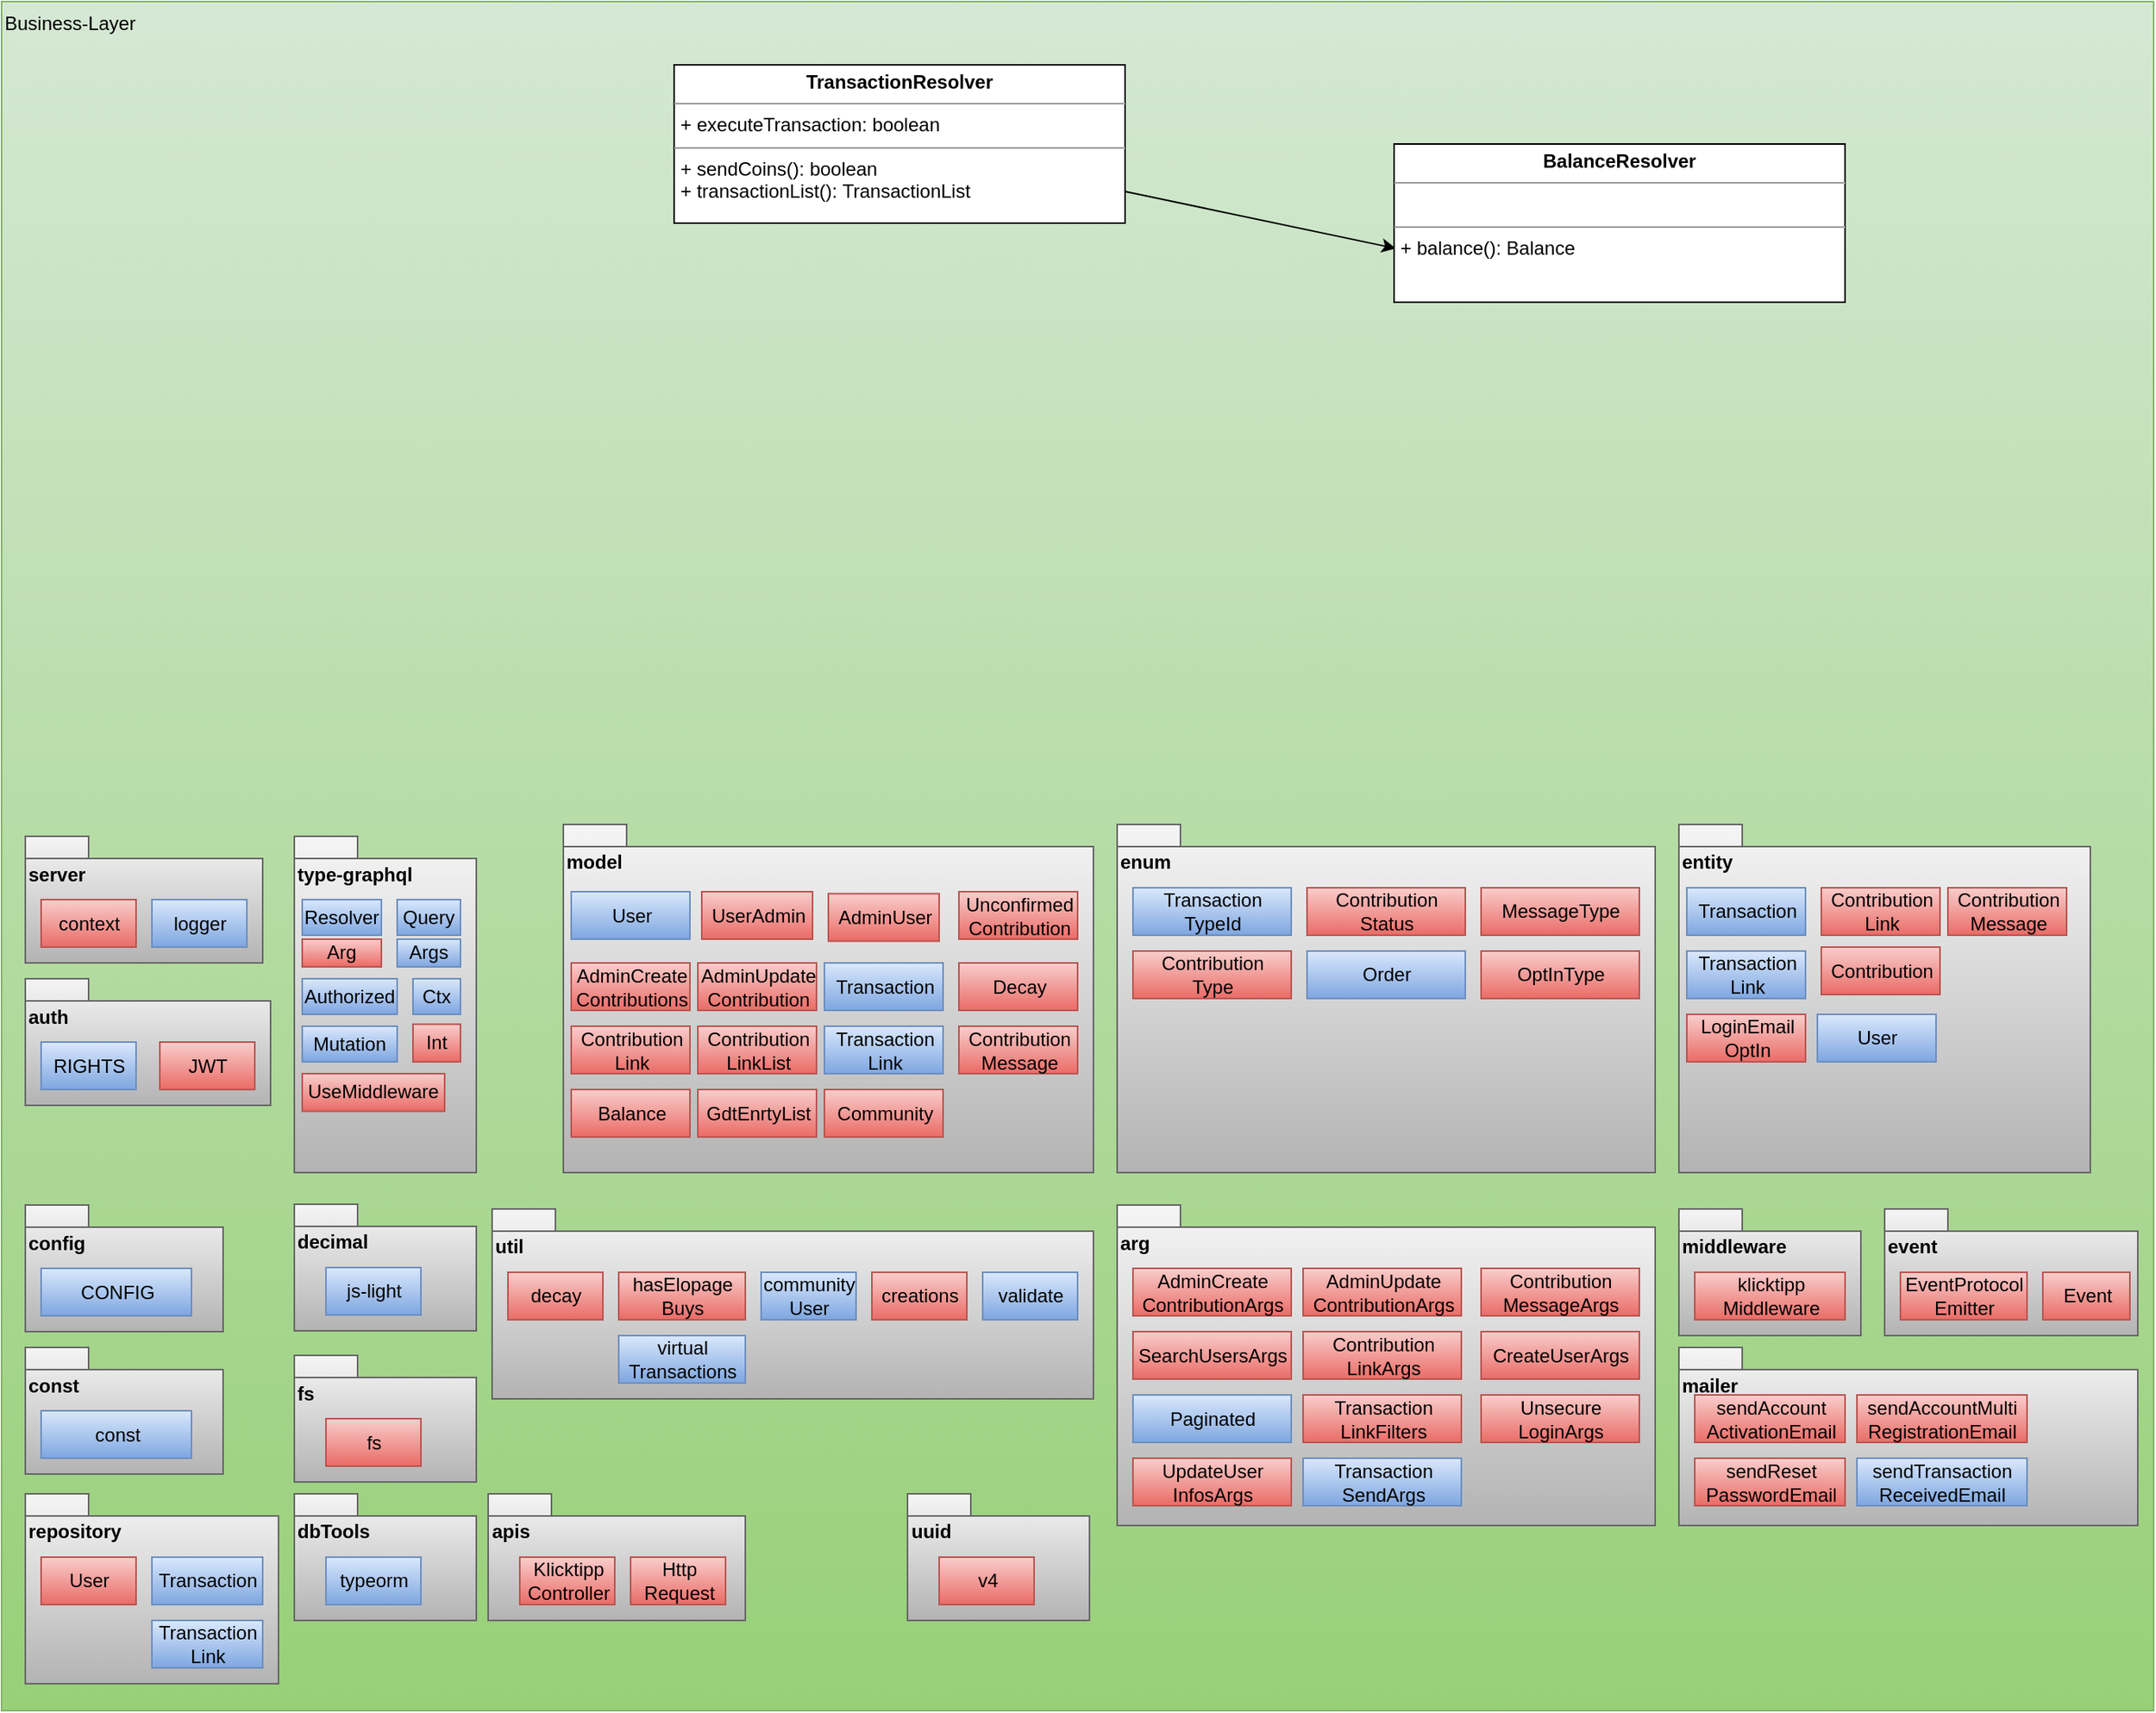 <mxfile>
    <diagram id="ShO7q3t4R8ToIVqjYavh" name="Seite-1">
        <mxGraphModel dx="1363" dy="1067" grid="1" gridSize="10" guides="1" tooltips="1" connect="1" arrows="1" fold="1" page="1" pageScale="1" pageWidth="2336" pageHeight="1654" math="0" shadow="0">
            <root>
                <mxCell id="0"/>
                <mxCell id="1" parent="0"/>
                <mxCell id="2" value="Business-Layer" style="rounded=0;whiteSpace=wrap;html=1;fillColor=#d5e8d4;strokeColor=#82b366;gradientColor=#97d077;align=left;verticalAlign=top;" parent="1" vertex="1">
                    <mxGeometry x="40" y="80" width="1360" height="1080" as="geometry"/>
                </mxCell>
                <mxCell id="15" value="server" style="shape=folder;fontStyle=1;spacingTop=10;tabWidth=40;tabHeight=14;tabPosition=left;html=1;align=left;verticalAlign=top;fillColor=#f5f5f5;gradientColor=#b3b3b3;strokeColor=#666666;" parent="1" vertex="1">
                    <mxGeometry x="55" y="607.5" width="150" height="80" as="geometry"/>
                </mxCell>
                <mxCell id="14" value="context" style="html=1;fillColor=#f8cecc;gradientColor=#ea6b66;strokeColor=#b85450;" parent="1" vertex="1">
                    <mxGeometry x="65" y="647.5" width="60" height="30" as="geometry"/>
                </mxCell>
                <mxCell id="16" value="logger" style="html=1;fillColor=#dae8fc;gradientColor=#7ea6e0;strokeColor=#6c8ebf;" parent="1" vertex="1">
                    <mxGeometry x="135" y="647.5" width="60" height="30" as="geometry"/>
                </mxCell>
                <mxCell id="17" value="model" style="shape=folder;fontStyle=1;spacingTop=10;tabWidth=40;tabHeight=14;tabPosition=left;html=1;align=left;verticalAlign=top;fillColor=#f5f5f5;gradientColor=#b3b3b3;strokeColor=#666666;" parent="1" vertex="1">
                    <mxGeometry x="395" y="600" width="335" height="220" as="geometry"/>
                </mxCell>
                <mxCell id="24" value="auth" style="shape=folder;fontStyle=1;spacingTop=10;tabWidth=40;tabHeight=14;tabPosition=left;html=1;align=left;verticalAlign=top;fillColor=#f5f5f5;gradientColor=#b3b3b3;strokeColor=#666666;" parent="1" vertex="1">
                    <mxGeometry x="55" y="697.5" width="155" height="80" as="geometry"/>
                </mxCell>
                <mxCell id="25" value="RIGHTS" style="html=1;fillColor=#dae8fc;gradientColor=#7ea6e0;strokeColor=#6c8ebf;" parent="1" vertex="1">
                    <mxGeometry x="65" y="737.5" width="60" height="30" as="geometry"/>
                </mxCell>
                <mxCell id="26" value="repository" style="shape=folder;fontStyle=1;spacingTop=10;tabWidth=40;tabHeight=14;tabPosition=left;html=1;align=left;verticalAlign=top;fillColor=#f5f5f5;gradientColor=#b3b3b3;strokeColor=#666666;" parent="1" vertex="1">
                    <mxGeometry x="55" y="1023" width="160" height="120" as="geometry"/>
                </mxCell>
                <mxCell id="27" value="User" style="html=1;fillColor=#f8cecc;gradientColor=#ea6b66;strokeColor=#b85450;" parent="1" vertex="1">
                    <mxGeometry x="65" y="1063" width="60" height="30" as="geometry"/>
                </mxCell>
                <mxCell id="28" value="arg" style="shape=folder;fontStyle=1;spacingTop=10;tabWidth=40;tabHeight=14;tabPosition=left;html=1;align=left;verticalAlign=top;fillColor=#f5f5f5;gradientColor=#b3b3b3;strokeColor=#666666;" parent="1" vertex="1">
                    <mxGeometry x="745" y="840.5" width="340" height="202.5" as="geometry"/>
                </mxCell>
                <mxCell id="29" value="AdminCreate&lt;br&gt;ContributionArgs" style="html=1;fillColor=#f8cecc;gradientColor=#ea6b66;strokeColor=#b85450;" parent="1" vertex="1">
                    <mxGeometry x="755" y="880.5" width="100" height="30" as="geometry"/>
                </mxCell>
                <mxCell id="30" value="AdminUpdate&lt;br&gt;ContributionArgs" style="html=1;fillColor=#f8cecc;gradientColor=#ea6b66;strokeColor=#b85450;" parent="1" vertex="1">
                    <mxGeometry x="862.5" y="880.5" width="100" height="30" as="geometry"/>
                </mxCell>
                <mxCell id="32" value="SearchUsersArgs" style="html=1;fillColor=#f8cecc;gradientColor=#ea6b66;strokeColor=#b85450;" parent="1" vertex="1">
                    <mxGeometry x="755" y="920.5" width="100" height="30" as="geometry"/>
                </mxCell>
                <mxCell id="33" value="Contribution&lt;br&gt;LinkArgs" style="html=1;fillColor=#f8cecc;gradientColor=#ea6b66;strokeColor=#b85450;" parent="1" vertex="1">
                    <mxGeometry x="862.5" y="920.5" width="100" height="30" as="geometry"/>
                </mxCell>
                <mxCell id="34" value="entity" style="shape=folder;fontStyle=1;spacingTop=10;tabWidth=40;tabHeight=14;tabPosition=left;html=1;align=left;verticalAlign=top;fillColor=#f5f5f5;gradientColor=#b3b3b3;strokeColor=#666666;" parent="1" vertex="1">
                    <mxGeometry x="1100" y="600" width="260" height="220" as="geometry"/>
                </mxCell>
                <mxCell id="35" value="Transaction" style="html=1;fillColor=#dae8fc;gradientColor=#7ea6e0;strokeColor=#6c8ebf;" parent="1" vertex="1">
                    <mxGeometry x="1105" y="640" width="75" height="30" as="geometry"/>
                </mxCell>
                <mxCell id="36" value="Contribution&lt;br&gt;Link" style="html=1;fillColor=#f8cecc;gradientColor=#ea6b66;strokeColor=#b85450;" parent="1" vertex="1">
                    <mxGeometry x="1190" y="640" width="75" height="30" as="geometry"/>
                </mxCell>
                <mxCell id="37" value="Transaction&lt;br&gt;Link" style="html=1;fillColor=#dae8fc;gradientColor=#7ea6e0;strokeColor=#6c8ebf;" parent="1" vertex="1">
                    <mxGeometry x="1105" y="680" width="75" height="30" as="geometry"/>
                </mxCell>
                <mxCell id="40" value="Transaction" style="html=1;fillColor=#dae8fc;gradientColor=#7ea6e0;strokeColor=#6c8ebf;" parent="1" vertex="1">
                    <mxGeometry x="135" y="1063" width="70" height="30" as="geometry"/>
                </mxCell>
                <mxCell id="41" value="util" style="shape=folder;fontStyle=1;spacingTop=10;tabWidth=40;tabHeight=14;tabPosition=left;html=1;align=left;verticalAlign=top;fillColor=#f5f5f5;gradientColor=#b3b3b3;strokeColor=#666666;" parent="1" vertex="1">
                    <mxGeometry x="350" y="843" width="380" height="120" as="geometry"/>
                </mxCell>
                <mxCell id="42" value="decay" style="html=1;fillColor=#f8cecc;gradientColor=#ea6b66;strokeColor=#b85450;" parent="1" vertex="1">
                    <mxGeometry x="360" y="883" width="60" height="30" as="geometry"/>
                </mxCell>
                <mxCell id="43" value="Contribution" style="html=1;fillColor=#f8cecc;gradientColor=#ea6b66;strokeColor=#b85450;" parent="1" vertex="1">
                    <mxGeometry x="1190" y="677.5" width="75" height="30" as="geometry"/>
                </mxCell>
                <mxCell id="44" value="hasElopage&lt;br&gt;Buys" style="html=1;fillColor=#f8cecc;gradientColor=#ea6b66;strokeColor=#b85450;" parent="1" vertex="1">
                    <mxGeometry x="430" y="883" width="80" height="30" as="geometry"/>
                </mxCell>
                <mxCell id="45" value="LoginEmail&lt;br&gt;OptIn" style="html=1;fillColor=#f8cecc;gradientColor=#ea6b66;strokeColor=#b85450;" parent="1" vertex="1">
                    <mxGeometry x="1105" y="720" width="75" height="30" as="geometry"/>
                </mxCell>
                <mxCell id="46" value="User" style="html=1;fillColor=#dae8fc;gradientColor=#7ea6e0;strokeColor=#6c8ebf;" parent="1" vertex="1">
                    <mxGeometry x="1187.5" y="720" width="75" height="30" as="geometry"/>
                </mxCell>
                <mxCell id="48" value="enum" style="shape=folder;fontStyle=1;spacingTop=10;tabWidth=40;tabHeight=14;tabPosition=left;html=1;align=left;verticalAlign=top;fillColor=#f5f5f5;gradientColor=#b3b3b3;strokeColor=#666666;" parent="1" vertex="1">
                    <mxGeometry x="745" y="600" width="340" height="220" as="geometry"/>
                </mxCell>
                <mxCell id="49" value="Transaction&lt;br&gt;TypeId" style="html=1;fillColor=#dae8fc;gradientColor=#7ea6e0;strokeColor=#6c8ebf;" parent="1" vertex="1">
                    <mxGeometry x="755" y="640" width="100" height="30" as="geometry"/>
                </mxCell>
                <mxCell id="50" value="Contribution&lt;br&gt;Type" style="html=1;fillColor=#f8cecc;gradientColor=#ea6b66;strokeColor=#b85450;" parent="1" vertex="1">
                    <mxGeometry x="755" y="680" width="100" height="30" as="geometry"/>
                </mxCell>
                <mxCell id="51" value="Contribution&lt;br&gt;Status" style="html=1;fillColor=#f8cecc;gradientColor=#ea6b66;strokeColor=#b85450;" parent="1" vertex="1">
                    <mxGeometry x="865" y="640" width="100" height="30" as="geometry"/>
                </mxCell>
                <mxCell id="53" value="Paginated" style="html=1;fillColor=#dae8fc;gradientColor=#7ea6e0;strokeColor=#6c8ebf;" parent="1" vertex="1">
                    <mxGeometry x="755" y="960.5" width="100" height="30" as="geometry"/>
                </mxCell>
                <mxCell id="54" value="Transaction&lt;br&gt;LinkFilters" style="html=1;fillColor=#f8cecc;gradientColor=#ea6b66;strokeColor=#b85450;" parent="1" vertex="1">
                    <mxGeometry x="862.5" y="960.5" width="100" height="30" as="geometry"/>
                </mxCell>
                <mxCell id="55" value="Order" style="html=1;fillColor=#dae8fc;gradientColor=#7ea6e0;strokeColor=#6c8ebf;" parent="1" vertex="1">
                    <mxGeometry x="865" y="680" width="100" height="30" as="geometry"/>
                </mxCell>
                <mxCell id="56" value="community&lt;br&gt;User" style="html=1;fillColor=#dae8fc;gradientColor=#7ea6e0;strokeColor=#6c8ebf;" parent="1" vertex="1">
                    <mxGeometry x="520" y="883" width="60" height="30" as="geometry"/>
                </mxCell>
                <mxCell id="59" value="mailer" style="shape=folder;fontStyle=1;spacingTop=10;tabWidth=40;tabHeight=14;tabPosition=left;html=1;align=left;verticalAlign=top;fillColor=#f5f5f5;gradientColor=#b3b3b3;strokeColor=#666666;" parent="1" vertex="1">
                    <mxGeometry x="1100" y="930.5" width="290" height="112.5" as="geometry"/>
                </mxCell>
                <mxCell id="60" value="sendAccount&lt;br&gt;ActivationEmail" style="html=1;fillColor=#f8cecc;gradientColor=#ea6b66;strokeColor=#b85450;" parent="1" vertex="1">
                    <mxGeometry x="1110" y="960.5" width="95" height="30" as="geometry"/>
                </mxCell>
                <mxCell id="61" value="config" style="shape=folder;fontStyle=1;spacingTop=10;tabWidth=40;tabHeight=14;tabPosition=left;html=1;align=left;verticalAlign=top;fillColor=#f5f5f5;gradientColor=#b3b3b3;strokeColor=#666666;" parent="1" vertex="1">
                    <mxGeometry x="55" y="840.5" width="125" height="80" as="geometry"/>
                </mxCell>
                <mxCell id="62" value="CONFIG" style="html=1;fillColor=#dae8fc;gradientColor=#7ea6e0;strokeColor=#6c8ebf;" parent="1" vertex="1">
                    <mxGeometry x="65" y="880.5" width="95" height="30" as="geometry"/>
                </mxCell>
                <mxCell id="63" value="creations" style="html=1;fillColor=#f8cecc;gradientColor=#ea6b66;strokeColor=#b85450;" parent="1" vertex="1">
                    <mxGeometry x="590" y="883" width="60" height="30" as="geometry"/>
                </mxCell>
                <mxCell id="64" value="const" style="shape=folder;fontStyle=1;spacingTop=10;tabWidth=40;tabHeight=14;tabPosition=left;html=1;align=left;verticalAlign=top;fillColor=#f5f5f5;gradientColor=#b3b3b3;strokeColor=#666666;" parent="1" vertex="1">
                    <mxGeometry x="55" y="930.5" width="125" height="80" as="geometry"/>
                </mxCell>
                <mxCell id="65" value="const" style="html=1;fillColor=#dae8fc;gradientColor=#7ea6e0;strokeColor=#6c8ebf;" parent="1" vertex="1">
                    <mxGeometry x="65" y="970.5" width="95" height="30" as="geometry"/>
                </mxCell>
                <mxCell id="66" value="Contribution&lt;br&gt;Message" style="html=1;fillColor=#f8cecc;gradientColor=#ea6b66;strokeColor=#b85450;" parent="1" vertex="1">
                    <mxGeometry x="1270" y="640" width="75" height="30" as="geometry"/>
                </mxCell>
                <mxCell id="67" value="Contribution&lt;br&gt;MessageArgs" style="html=1;fillColor=#f8cecc;gradientColor=#ea6b66;strokeColor=#b85450;" parent="1" vertex="1">
                    <mxGeometry x="975" y="880.5" width="100" height="30" as="geometry"/>
                </mxCell>
                <mxCell id="68" value="MessageType" style="html=1;fillColor=#f8cecc;gradientColor=#ea6b66;strokeColor=#b85450;" parent="1" vertex="1">
                    <mxGeometry x="975" y="640" width="100" height="30" as="geometry"/>
                </mxCell>
                <mxCell id="70" value="type-graphql" style="shape=folder;fontStyle=1;spacingTop=10;tabWidth=40;tabHeight=14;tabPosition=left;html=1;align=left;verticalAlign=top;fillColor=#f5f5f5;gradientColor=#b3b3b3;strokeColor=#666666;" parent="1" vertex="1">
                    <mxGeometry x="225" y="607.5" width="115" height="212.5" as="geometry"/>
                </mxCell>
                <mxCell id="72" value="dbTools" style="shape=folder;fontStyle=1;spacingTop=10;tabWidth=40;tabHeight=14;tabPosition=left;html=1;align=left;verticalAlign=top;fillColor=#f5f5f5;gradientColor=#b3b3b3;strokeColor=#666666;" parent="1" vertex="1">
                    <mxGeometry x="225" y="1023" width="115" height="80" as="geometry"/>
                </mxCell>
                <mxCell id="73" value="typeorm" style="html=1;fillColor=#dae8fc;gradientColor=#7ea6e0;strokeColor=#6c8ebf;" parent="1" vertex="1">
                    <mxGeometry x="245" y="1063" width="60" height="30" as="geometry"/>
                </mxCell>
                <mxCell id="124" style="edgeStyle=none;html=1;entryX=0.004;entryY=0.66;entryDx=0;entryDy=0;entryPerimeter=0;" edge="1" parent="1" source="75" target="123">
                    <mxGeometry relative="1" as="geometry"/>
                </mxCell>
                <mxCell id="75" value="&lt;p style=&quot;margin: 0px ; margin-top: 4px ; text-align: center&quot;&gt;&lt;b&gt;TransactionResolver&lt;/b&gt;&lt;/p&gt;&lt;hr size=&quot;1&quot;&gt;&lt;p style=&quot;margin: 0px ; margin-left: 4px&quot;&gt;+ executeTransaction: boolean&lt;/p&gt;&lt;hr size=&quot;1&quot;&gt;&lt;p style=&quot;margin: 0px ; margin-left: 4px&quot;&gt;+ sendCoins(): boolean&lt;/p&gt;&lt;p style=&quot;margin: 0px ; margin-left: 4px&quot;&gt;+&amp;nbsp;transactionList():&amp;nbsp;TransactionList&lt;/p&gt;" style="verticalAlign=top;align=left;overflow=fill;fontSize=12;fontFamily=Helvetica;html=1;" parent="1" vertex="1">
                    <mxGeometry x="465" y="120" width="285" height="100" as="geometry"/>
                </mxCell>
                <mxCell id="76" value="Resolver" style="rounded=0;whiteSpace=wrap;html=1;fillColor=#dae8fc;gradientColor=#7ea6e0;strokeColor=#6c8ebf;" parent="1" vertex="1">
                    <mxGeometry x="230" y="647.5" width="50" height="22.5" as="geometry"/>
                </mxCell>
                <mxCell id="77" value="Query" style="rounded=0;whiteSpace=wrap;html=1;fillColor=#dae8fc;gradientColor=#7ea6e0;strokeColor=#6c8ebf;" parent="1" vertex="1">
                    <mxGeometry x="290" y="647.5" width="40" height="22.5" as="geometry"/>
                </mxCell>
                <mxCell id="78" value="UseMiddleware" style="rounded=0;whiteSpace=wrap;html=1;fillColor=#f8cecc;gradientColor=#ea6b66;strokeColor=#b85450;" parent="1" vertex="1">
                    <mxGeometry x="230" y="757.5" width="90" height="23.75" as="geometry"/>
                </mxCell>
                <mxCell id="79" value="Arg" style="rounded=0;whiteSpace=wrap;html=1;fillColor=#f8cecc;gradientColor=#ea6b66;strokeColor=#b85450;" parent="1" vertex="1">
                    <mxGeometry x="230" y="672.5" width="50" height="17.5" as="geometry"/>
                </mxCell>
                <mxCell id="80" value="Args" style="rounded=0;whiteSpace=wrap;html=1;fillColor=#dae8fc;gradientColor=#7ea6e0;strokeColor=#6c8ebf;" parent="1" vertex="1">
                    <mxGeometry x="290" y="672.5" width="40" height="17.5" as="geometry"/>
                </mxCell>
                <mxCell id="81" value="Authorized" style="rounded=0;whiteSpace=wrap;html=1;fillColor=#dae8fc;gradientColor=#7ea6e0;strokeColor=#6c8ebf;" parent="1" vertex="1">
                    <mxGeometry x="230" y="697.5" width="60" height="22.5" as="geometry"/>
                </mxCell>
                <mxCell id="82" value="Mutation" style="rounded=0;whiteSpace=wrap;html=1;fillColor=#dae8fc;gradientColor=#7ea6e0;strokeColor=#6c8ebf;" parent="1" vertex="1">
                    <mxGeometry x="230" y="727.5" width="60" height="22.5" as="geometry"/>
                </mxCell>
                <mxCell id="83" value="Ctx" style="rounded=0;whiteSpace=wrap;html=1;fillColor=#dae8fc;gradientColor=#7ea6e0;strokeColor=#6c8ebf;" parent="1" vertex="1">
                    <mxGeometry x="300" y="697.5" width="30" height="22.5" as="geometry"/>
                </mxCell>
                <mxCell id="84" value="fs" style="shape=folder;fontStyle=1;spacingTop=10;tabWidth=40;tabHeight=14;tabPosition=left;html=1;align=left;verticalAlign=top;fillColor=#f5f5f5;gradientColor=#b3b3b3;strokeColor=#666666;" parent="1" vertex="1">
                    <mxGeometry x="225" y="935.5" width="115" height="80" as="geometry"/>
                </mxCell>
                <mxCell id="85" value="fs" style="html=1;fillColor=#f8cecc;gradientColor=#ea6b66;strokeColor=#b85450;" parent="1" vertex="1">
                    <mxGeometry x="245" y="975.5" width="60" height="30" as="geometry"/>
                </mxCell>
                <mxCell id="86" value="JWT" style="html=1;fillColor=#f8cecc;gradientColor=#ea6b66;strokeColor=#b85450;" parent="1" vertex="1">
                    <mxGeometry x="140" y="737.5" width="60" height="30" as="geometry"/>
                </mxCell>
                <mxCell id="87" value="CreateUserArgs" style="html=1;fillColor=#f8cecc;gradientColor=#ea6b66;strokeColor=#b85450;" parent="1" vertex="1">
                    <mxGeometry x="975" y="920.5" width="100" height="30" as="geometry"/>
                </mxCell>
                <mxCell id="88" value="Unsecure&lt;br&gt;LoginArgs" style="html=1;fillColor=#f8cecc;gradientColor=#ea6b66;strokeColor=#b85450;" parent="1" vertex="1">
                    <mxGeometry x="975" y="960.5" width="100" height="30" as="geometry"/>
                </mxCell>
                <mxCell id="89" value="UpdateUser&lt;br&gt;InfosArgs" style="html=1;fillColor=#f8cecc;gradientColor=#ea6b66;strokeColor=#b85450;" parent="1" vertex="1">
                    <mxGeometry x="755" y="1000.5" width="100" height="30" as="geometry"/>
                </mxCell>
                <mxCell id="90" value="middleware" style="shape=folder;fontStyle=1;spacingTop=10;tabWidth=40;tabHeight=14;tabPosition=left;html=1;align=left;verticalAlign=top;fillColor=#f5f5f5;gradientColor=#b3b3b3;strokeColor=#666666;" parent="1" vertex="1">
                    <mxGeometry x="1100" y="843" width="115" height="80" as="geometry"/>
                </mxCell>
                <mxCell id="91" value="klicktipp&lt;br&gt;Middleware" style="html=1;fillColor=#f8cecc;gradientColor=#ea6b66;strokeColor=#b85450;" parent="1" vertex="1">
                    <mxGeometry x="1110" y="883" width="95" height="30" as="geometry"/>
                </mxCell>
                <mxCell id="92" value="OptInType" style="html=1;fillColor=#f8cecc;gradientColor=#ea6b66;strokeColor=#b85450;" parent="1" vertex="1">
                    <mxGeometry x="975" y="680" width="100" height="30" as="geometry"/>
                </mxCell>
                <mxCell id="93" value="sendReset&lt;br&gt;PasswordEmail" style="html=1;fillColor=#f8cecc;gradientColor=#ea6b66;strokeColor=#b85450;" parent="1" vertex="1">
                    <mxGeometry x="1110" y="1000.5" width="95" height="30" as="geometry"/>
                </mxCell>
                <mxCell id="94" value="sendAccountMulti&lt;br&gt;RegistrationEmail" style="html=1;fillColor=#f8cecc;gradientColor=#ea6b66;strokeColor=#b85450;" parent="1" vertex="1">
                    <mxGeometry x="1212.5" y="960.5" width="107.5" height="30" as="geometry"/>
                </mxCell>
                <mxCell id="97" value="event" style="shape=folder;fontStyle=1;spacingTop=10;tabWidth=40;tabHeight=14;tabPosition=left;html=1;align=left;verticalAlign=top;fillColor=#f5f5f5;gradientColor=#b3b3b3;strokeColor=#666666;" parent="1" vertex="1">
                    <mxGeometry x="1230" y="843" width="160" height="80" as="geometry"/>
                </mxCell>
                <mxCell id="98" value="EventProtocol&lt;br&gt;Emitter" style="html=1;fillColor=#f8cecc;gradientColor=#ea6b66;strokeColor=#b85450;" parent="1" vertex="1">
                    <mxGeometry x="1240" y="883" width="80" height="30" as="geometry"/>
                </mxCell>
                <mxCell id="99" value="Event" style="html=1;fillColor=#f8cecc;gradientColor=#ea6b66;strokeColor=#b85450;" parent="1" vertex="1">
                    <mxGeometry x="1330" y="883" width="55" height="30" as="geometry"/>
                </mxCell>
                <mxCell id="101" value="Int" style="rounded=0;whiteSpace=wrap;html=1;fillColor=#f8cecc;gradientColor=#ea6b66;strokeColor=#b85450;" parent="1" vertex="1">
                    <mxGeometry x="300" y="726.25" width="30" height="23.75" as="geometry"/>
                </mxCell>
                <mxCell id="102" value="decimal" style="shape=folder;fontStyle=1;spacingTop=10;tabWidth=40;tabHeight=14;tabPosition=left;html=1;align=left;verticalAlign=top;fillColor=#f5f5f5;gradientColor=#b3b3b3;strokeColor=#666666;" parent="1" vertex="1">
                    <mxGeometry x="225" y="840" width="115" height="80" as="geometry"/>
                </mxCell>
                <mxCell id="103" value="js-light" style="html=1;fillColor=#dae8fc;gradientColor=#7ea6e0;strokeColor=#6c8ebf;" parent="1" vertex="1">
                    <mxGeometry x="245" y="880" width="60" height="30" as="geometry"/>
                </mxCell>
                <mxCell id="104" value="UserAdmin" style="html=1;fillColor=#f8cecc;gradientColor=#ea6b66;strokeColor=#b85450;" parent="1" vertex="1">
                    <mxGeometry x="482.5" y="642.5" width="70" height="30" as="geometry"/>
                </mxCell>
                <mxCell id="105" value="Unconfirmed&lt;br&gt;Contribution" style="html=1;fillColor=#f8cecc;gradientColor=#ea6b66;strokeColor=#b85450;" parent="1" vertex="1">
                    <mxGeometry x="645" y="642.5" width="75" height="30" as="geometry"/>
                </mxCell>
                <mxCell id="106" value="AdminCreate&lt;br&gt;Contributions" style="html=1;fillColor=#f8cecc;gradientColor=#ea6b66;strokeColor=#b85450;" parent="1" vertex="1">
                    <mxGeometry x="400" y="687.5" width="75" height="30" as="geometry"/>
                </mxCell>
                <mxCell id="107" value="AdminUpdate&lt;br&gt;Contribution" style="html=1;fillColor=#f8cecc;gradientColor=#ea6b66;strokeColor=#b85450;" parent="1" vertex="1">
                    <mxGeometry x="480" y="687.5" width="75" height="30" as="geometry"/>
                </mxCell>
                <mxCell id="108" value="Contribution&lt;br&gt;Link" style="html=1;fillColor=#f8cecc;gradientColor=#ea6b66;strokeColor=#b85450;" parent="1" vertex="1">
                    <mxGeometry x="400" y="727.5" width="75" height="30" as="geometry"/>
                </mxCell>
                <mxCell id="109" value="Contribution&lt;br&gt;LinkList" style="html=1;fillColor=#f8cecc;gradientColor=#ea6b66;strokeColor=#b85450;" parent="1" vertex="1">
                    <mxGeometry x="480" y="727.5" width="75" height="30" as="geometry"/>
                </mxCell>
                <mxCell id="110" value="Transaction" style="html=1;fillColor=#dae8fc;gradientColor=#7ea6e0;strokeColor=#6c8ebf;" parent="1" vertex="1">
                    <mxGeometry x="560" y="687.5" width="75" height="30" as="geometry"/>
                </mxCell>
                <mxCell id="111" value="Transaction&lt;br&gt;Link" style="html=1;fillColor=#dae8fc;gradientColor=#7ea6e0;strokeColor=#6c8ebf;" parent="1" vertex="1">
                    <mxGeometry x="560" y="727.5" width="75" height="30" as="geometry"/>
                </mxCell>
                <mxCell id="112" value="User" style="html=1;fillColor=#dae8fc;gradientColor=#7ea6e0;strokeColor=#6c8ebf;" parent="1" vertex="1">
                    <mxGeometry x="400" y="642.5" width="75" height="30" as="geometry"/>
                </mxCell>
                <mxCell id="113" value="Decay" style="html=1;fillColor=#f8cecc;gradientColor=#ea6b66;strokeColor=#b85450;" parent="1" vertex="1">
                    <mxGeometry x="645" y="687.5" width="75" height="30" as="geometry"/>
                </mxCell>
                <mxCell id="114" value="Contribution&lt;br&gt;Message" style="html=1;fillColor=#f8cecc;gradientColor=#ea6b66;strokeColor=#b85450;" parent="1" vertex="1">
                    <mxGeometry x="645" y="727.5" width="75" height="30" as="geometry"/>
                </mxCell>
                <mxCell id="115" value="AdminUser" style="html=1;fillColor=#f8cecc;gradientColor=#ea6b66;strokeColor=#b85450;" parent="1" vertex="1">
                    <mxGeometry x="562.5" y="643.75" width="70" height="30" as="geometry"/>
                </mxCell>
                <mxCell id="118" value="sendTransaction&lt;br&gt;ReceivedEmail" style="html=1;fillColor=#dae8fc;gradientColor=#7ea6e0;strokeColor=#6c8ebf;" vertex="1" parent="1">
                    <mxGeometry x="1212.5" y="1000.5" width="107.5" height="30" as="geometry"/>
                </mxCell>
                <mxCell id="119" value="Transaction&lt;br&gt;SendArgs" style="html=1;fillColor=#dae8fc;gradientColor=#7ea6e0;strokeColor=#6c8ebf;" vertex="1" parent="1">
                    <mxGeometry x="862.5" y="1000.5" width="100" height="30" as="geometry"/>
                </mxCell>
                <mxCell id="120" value="Transaction&lt;br&gt;Link" style="html=1;fillColor=#dae8fc;gradientColor=#7ea6e0;strokeColor=#6c8ebf;" vertex="1" parent="1">
                    <mxGeometry x="135" y="1103" width="70" height="30" as="geometry"/>
                </mxCell>
                <mxCell id="121" value="validate" style="html=1;fillColor=#dae8fc;gradientColor=#7ea6e0;strokeColor=#6c8ebf;" vertex="1" parent="1">
                    <mxGeometry x="660" y="883" width="60" height="30" as="geometry"/>
                </mxCell>
                <mxCell id="122" value="virtual&lt;br&gt;Transactions" style="html=1;fillColor=#dae8fc;gradientColor=#7ea6e0;strokeColor=#6c8ebf;" vertex="1" parent="1">
                    <mxGeometry x="430" y="923" width="80" height="30" as="geometry"/>
                </mxCell>
                <mxCell id="123" value="&lt;p style=&quot;margin: 0px ; margin-top: 4px ; text-align: center&quot;&gt;&lt;b&gt;BalanceResolver&lt;/b&gt;&lt;/p&gt;&lt;hr size=&quot;1&quot;&gt;&lt;p style=&quot;margin: 0px ; margin-left: 4px&quot;&gt;&lt;br&gt;&lt;/p&gt;&lt;hr size=&quot;1&quot;&gt;&lt;p style=&quot;margin: 0px ; margin-left: 4px&quot;&gt;+ balance(): Balance&lt;/p&gt;" style="verticalAlign=top;align=left;overflow=fill;fontSize=12;fontFamily=Helvetica;html=1;" vertex="1" parent="1">
                    <mxGeometry x="920" y="170" width="285" height="100" as="geometry"/>
                </mxCell>
                <mxCell id="125" value="Balance" style="html=1;fillColor=#f8cecc;gradientColor=#ea6b66;strokeColor=#b85450;" vertex="1" parent="1">
                    <mxGeometry x="400" y="767.5" width="75" height="30" as="geometry"/>
                </mxCell>
                <mxCell id="126" value="GdtEnrtyList" style="html=1;fillColor=#f8cecc;gradientColor=#ea6b66;strokeColor=#b85450;" vertex="1" parent="1">
                    <mxGeometry x="480" y="767.5" width="75" height="30" as="geometry"/>
                </mxCell>
                <mxCell id="127" value="apis" style="shape=folder;fontStyle=1;spacingTop=10;tabWidth=40;tabHeight=14;tabPosition=left;html=1;align=left;verticalAlign=top;fillColor=#f5f5f5;gradientColor=#b3b3b3;strokeColor=#666666;" vertex="1" parent="1">
                    <mxGeometry x="347.5" y="1023" width="162.5" height="80" as="geometry"/>
                </mxCell>
                <mxCell id="128" value="Klicktipp&lt;br&gt;Controller" style="html=1;fillColor=#f8cecc;gradientColor=#ea6b66;strokeColor=#b85450;" vertex="1" parent="1">
                    <mxGeometry x="367.5" y="1063" width="60" height="30" as="geometry"/>
                </mxCell>
                <mxCell id="129" value="uuid" style="shape=folder;fontStyle=1;spacingTop=10;tabWidth=40;tabHeight=14;tabPosition=left;html=1;align=left;verticalAlign=top;fillColor=#f5f5f5;gradientColor=#b3b3b3;strokeColor=#666666;" vertex="1" parent="1">
                    <mxGeometry x="612.5" y="1023" width="115" height="80" as="geometry"/>
                </mxCell>
                <mxCell id="130" value="v4" style="html=1;fillColor=#f8cecc;gradientColor=#ea6b66;strokeColor=#b85450;" vertex="1" parent="1">
                    <mxGeometry x="632.5" y="1063" width="60" height="30" as="geometry"/>
                </mxCell>
                <mxCell id="131" value="Http&lt;br&gt;Request" style="html=1;fillColor=#f8cecc;gradientColor=#ea6b66;strokeColor=#b85450;" vertex="1" parent="1">
                    <mxGeometry x="437.5" y="1063" width="60" height="30" as="geometry"/>
                </mxCell>
                <mxCell id="132" value="Community" style="html=1;fillColor=#f8cecc;gradientColor=#ea6b66;strokeColor=#b85450;" vertex="1" parent="1">
                    <mxGeometry x="560" y="767.5" width="75" height="30" as="geometry"/>
                </mxCell>
            </root>
        </mxGraphModel>
    </diagram>
</mxfile>